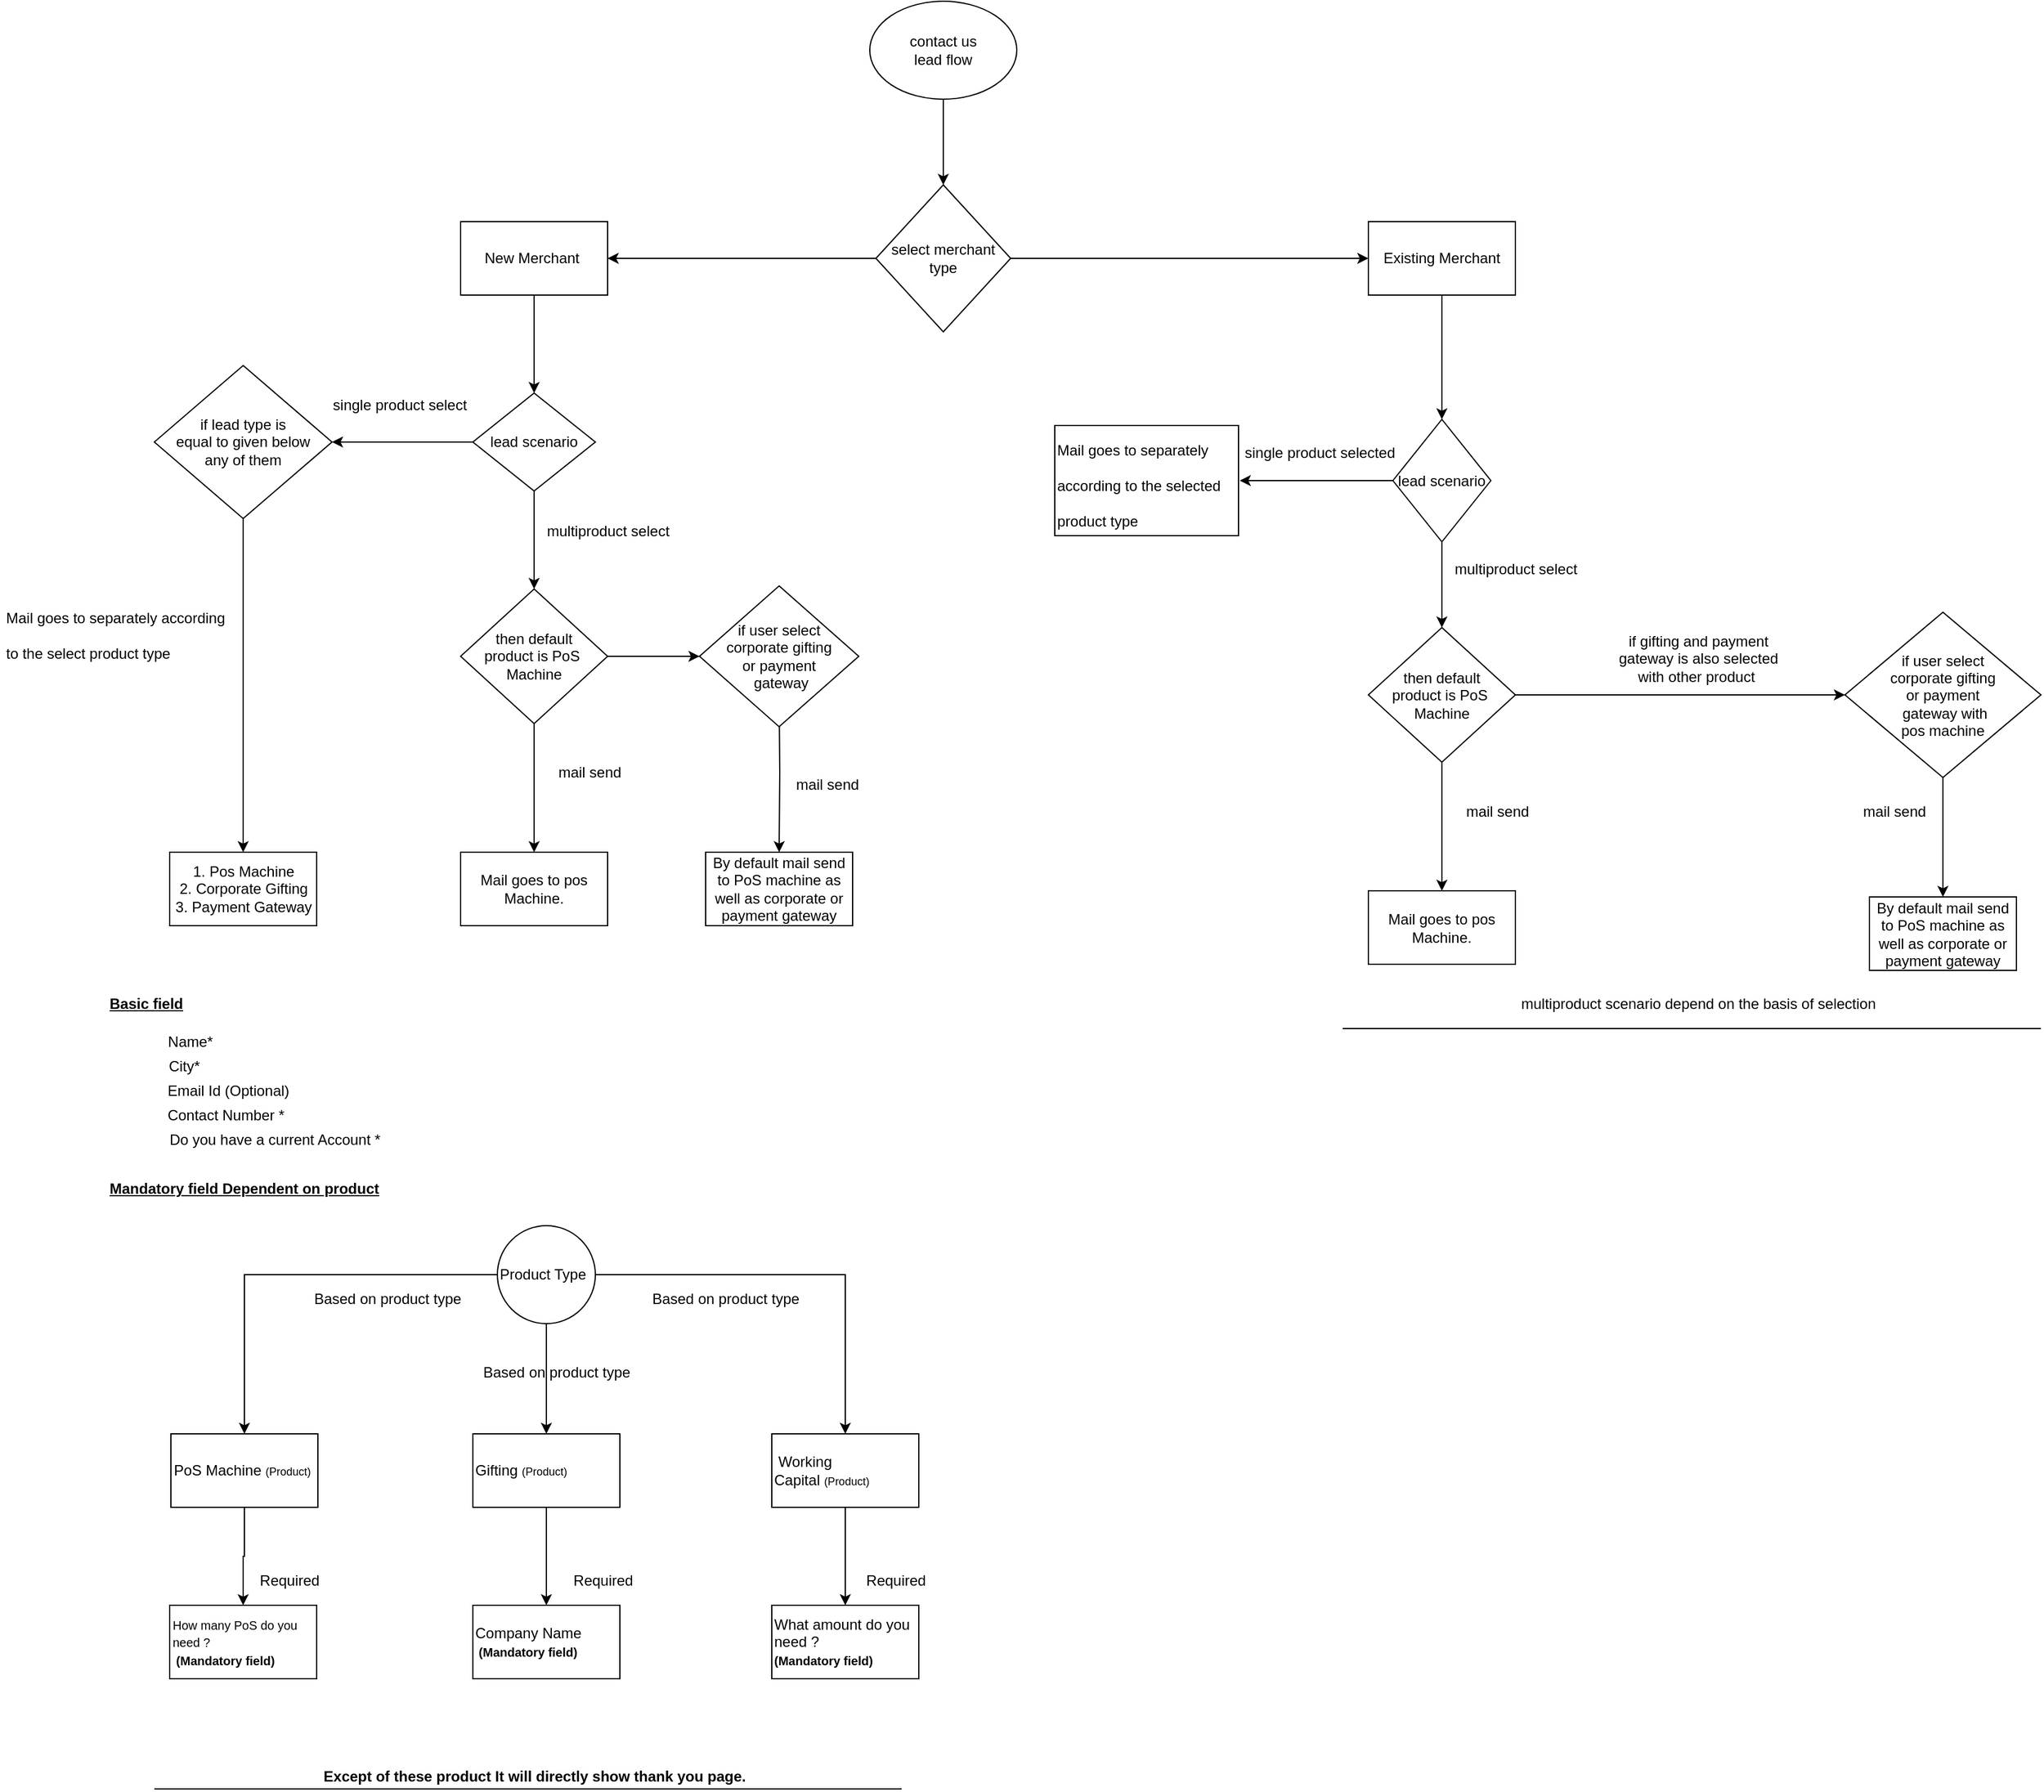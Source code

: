 <mxfile version="14.3.2" type="github">
  <diagram id="h6qlHB6eGpHt7OrfhJ80" name="Page-1">
    <mxGraphModel dx="1550" dy="354" grid="1" gridSize="10" guides="1" tooltips="1" connect="1" arrows="1" fold="1" page="1" pageScale="1" pageWidth="827" pageHeight="1169" math="0" shadow="0">
      <root>
        <mxCell id="0" />
        <mxCell id="1" parent="0" />
        <mxCell id="nfXD6M4uELxz8Kt9sbh2-6" value="" style="edgeStyle=orthogonalEdgeStyle;rounded=0;orthogonalLoop=1;jettySize=auto;html=1;" parent="1" source="nfXD6M4uELxz8Kt9sbh2-2" target="nfXD6M4uELxz8Kt9sbh2-5" edge="1">
          <mxGeometry relative="1" as="geometry" />
        </mxCell>
        <mxCell id="nfXD6M4uELxz8Kt9sbh2-2" value="contact us &lt;br&gt;lead flow" style="ellipse;whiteSpace=wrap;html=1;" parent="1" vertex="1">
          <mxGeometry x="340" y="80" width="120" height="80" as="geometry" />
        </mxCell>
        <mxCell id="nfXD6M4uELxz8Kt9sbh2-8" value="" style="edgeStyle=orthogonalEdgeStyle;rounded=0;orthogonalLoop=1;jettySize=auto;html=1;exitX=0;exitY=0.5;exitDx=0;exitDy=0;" parent="1" source="nfXD6M4uELxz8Kt9sbh2-5" target="nfXD6M4uELxz8Kt9sbh2-7" edge="1">
          <mxGeometry relative="1" as="geometry">
            <mxPoint x="201" y="300" as="sourcePoint" />
          </mxGeometry>
        </mxCell>
        <mxCell id="nfXD6M4uELxz8Kt9sbh2-10" value="" style="edgeStyle=orthogonalEdgeStyle;rounded=0;orthogonalLoop=1;jettySize=auto;html=1;" parent="1" source="nfXD6M4uELxz8Kt9sbh2-5" target="nfXD6M4uELxz8Kt9sbh2-9" edge="1">
          <mxGeometry relative="1" as="geometry" />
        </mxCell>
        <mxCell id="nfXD6M4uELxz8Kt9sbh2-5" value="select merchant type" style="rhombus;whiteSpace=wrap;html=1;" parent="1" vertex="1">
          <mxGeometry x="345" y="230" width="110" height="120" as="geometry" />
        </mxCell>
        <mxCell id="nfXD6M4uELxz8Kt9sbh2-20" value="" style="edgeStyle=orthogonalEdgeStyle;rounded=0;orthogonalLoop=1;jettySize=auto;html=1;" parent="1" source="nfXD6M4uELxz8Kt9sbh2-7" target="nfXD6M4uELxz8Kt9sbh2-19" edge="1">
          <mxGeometry relative="1" as="geometry" />
        </mxCell>
        <mxCell id="nfXD6M4uELxz8Kt9sbh2-7" value="New Merchant&amp;nbsp;" style="whiteSpace=wrap;html=1;" parent="1" vertex="1">
          <mxGeometry x="6" y="260" width="120" height="60" as="geometry" />
        </mxCell>
        <mxCell id="NshhgBDtYLM9EDTRPuQp-56" value="" style="edgeStyle=orthogonalEdgeStyle;rounded=0;orthogonalLoop=1;jettySize=auto;html=1;" parent="1" source="nfXD6M4uELxz8Kt9sbh2-9" target="NshhgBDtYLM9EDTRPuQp-40" edge="1">
          <mxGeometry relative="1" as="geometry" />
        </mxCell>
        <mxCell id="nfXD6M4uELxz8Kt9sbh2-9" value="Existing Merchant" style="whiteSpace=wrap;html=1;" parent="1" vertex="1">
          <mxGeometry x="747" y="260" width="120" height="60" as="geometry" />
        </mxCell>
        <mxCell id="nfXD6M4uELxz8Kt9sbh2-25" value="" style="edgeStyle=orthogonalEdgeStyle;rounded=0;orthogonalLoop=1;jettySize=auto;html=1;" parent="1" source="nfXD6M4uELxz8Kt9sbh2-19" target="nfXD6M4uELxz8Kt9sbh2-24" edge="1">
          <mxGeometry relative="1" as="geometry" />
        </mxCell>
        <mxCell id="nfXD6M4uELxz8Kt9sbh2-34" value="" style="edgeStyle=orthogonalEdgeStyle;rounded=0;orthogonalLoop=1;jettySize=auto;html=1;" parent="1" source="nfXD6M4uELxz8Kt9sbh2-19" target="nfXD6M4uELxz8Kt9sbh2-33" edge="1">
          <mxGeometry relative="1" as="geometry" />
        </mxCell>
        <mxCell id="nfXD6M4uELxz8Kt9sbh2-19" value="lead scenario" style="rhombus;whiteSpace=wrap;html=1;" parent="1" vertex="1">
          <mxGeometry x="16" y="400" width="100" height="80" as="geometry" />
        </mxCell>
        <mxCell id="nfXD6M4uELxz8Kt9sbh2-23" value="single product select" style="text;html=1;align=center;verticalAlign=middle;resizable=0;points=[];autosize=1;" parent="1" vertex="1">
          <mxGeometry x="-104" y="400" width="120" height="20" as="geometry" />
        </mxCell>
        <mxCell id="nfXD6M4uELxz8Kt9sbh2-27" value="" style="edgeStyle=orthogonalEdgeStyle;rounded=0;orthogonalLoop=1;jettySize=auto;html=1;" parent="1" source="nfXD6M4uELxz8Kt9sbh2-24" target="nfXD6M4uELxz8Kt9sbh2-26" edge="1">
          <mxGeometry relative="1" as="geometry" />
        </mxCell>
        <mxCell id="nfXD6M4uELxz8Kt9sbh2-24" value="if lead type is &lt;br&gt;equal to given below &lt;br&gt;any of them" style="rhombus;whiteSpace=wrap;html=1;" parent="1" vertex="1">
          <mxGeometry x="-244" y="377.5" width="145" height="125" as="geometry" />
        </mxCell>
        <mxCell id="nfXD6M4uELxz8Kt9sbh2-26" value="1. Pos Machine&lt;br&gt;2. Corporate Gifting&lt;br&gt;3. Payment Gateway" style="whiteSpace=wrap;html=1;" parent="1" vertex="1">
          <mxGeometry x="-231.5" y="775" width="120" height="60" as="geometry" />
        </mxCell>
        <mxCell id="nfXD6M4uELxz8Kt9sbh2-32" value="&lt;h1&gt;&lt;span style=&quot;font-size: 12px ; font-weight: 400 ; text-align: center&quot;&gt;Mail goes to separately according to the select product type&lt;/span&gt;&lt;br&gt;&lt;/h1&gt;" style="text;html=1;strokeColor=none;fillColor=none;spacing=5;spacingTop=-20;whiteSpace=wrap;overflow=hidden;rounded=0;" parent="1" vertex="1">
          <mxGeometry x="-370" y="560" width="190" height="67.5" as="geometry" />
        </mxCell>
        <mxCell id="nfXD6M4uELxz8Kt9sbh2-37" value="" style="edgeStyle=orthogonalEdgeStyle;rounded=0;orthogonalLoop=1;jettySize=auto;html=1;" parent="1" source="nfXD6M4uELxz8Kt9sbh2-33" target="nfXD6M4uELxz8Kt9sbh2-36" edge="1">
          <mxGeometry relative="1" as="geometry" />
        </mxCell>
        <mxCell id="nfXD6M4uELxz8Kt9sbh2-39" value="" style="edgeStyle=orthogonalEdgeStyle;rounded=0;orthogonalLoop=1;jettySize=auto;html=1;entryX=0;entryY=0.5;entryDx=0;entryDy=0;" parent="1" source="nfXD6M4uELxz8Kt9sbh2-33" target="nfXD6M4uELxz8Kt9sbh2-44" edge="1">
          <mxGeometry relative="1" as="geometry">
            <mxPoint x="206" y="615" as="targetPoint" />
          </mxGeometry>
        </mxCell>
        <mxCell id="nfXD6M4uELxz8Kt9sbh2-33" value="then default&lt;br&gt;product is PoS&amp;nbsp;&lt;br&gt;Machine" style="rhombus;whiteSpace=wrap;html=1;" parent="1" vertex="1">
          <mxGeometry x="6" y="560" width="120" height="110" as="geometry" />
        </mxCell>
        <mxCell id="nfXD6M4uELxz8Kt9sbh2-35" value="multiproduct select" style="text;html=1;align=center;verticalAlign=middle;resizable=0;points=[];autosize=1;" parent="1" vertex="1">
          <mxGeometry x="66" y="502.5" width="120" height="20" as="geometry" />
        </mxCell>
        <mxCell id="nfXD6M4uELxz8Kt9sbh2-36" value="Mail goes to pos Machine." style="whiteSpace=wrap;html=1;" parent="1" vertex="1">
          <mxGeometry x="6" y="775" width="120" height="60" as="geometry" />
        </mxCell>
        <mxCell id="nfXD6M4uELxz8Kt9sbh2-43" value="" style="edgeStyle=orthogonalEdgeStyle;rounded=0;orthogonalLoop=1;jettySize=auto;html=1;" parent="1" target="nfXD6M4uELxz8Kt9sbh2-42" edge="1">
          <mxGeometry relative="1" as="geometry">
            <mxPoint x="266" y="645" as="sourcePoint" />
          </mxGeometry>
        </mxCell>
        <mxCell id="nfXD6M4uELxz8Kt9sbh2-42" value="By default mail send to PoS machine as well as corporate or payment gateway" style="whiteSpace=wrap;html=1;" parent="1" vertex="1">
          <mxGeometry x="206" y="775" width="120" height="60" as="geometry" />
        </mxCell>
        <mxCell id="nfXD6M4uELxz8Kt9sbh2-44" value="&lt;span&gt;if user select &lt;br&gt;corporate gifting &lt;br&gt;or payment&lt;br&gt;&amp;nbsp;gateway&lt;/span&gt;" style="rhombus;whiteSpace=wrap;html=1;" parent="1" vertex="1">
          <mxGeometry x="201" y="557.5" width="130" height="115" as="geometry" />
        </mxCell>
        <mxCell id="nfXD6M4uELxz8Kt9sbh2-45" value="mail send" style="text;html=1;align=center;verticalAlign=middle;resizable=0;points=[];autosize=1;" parent="1" vertex="1">
          <mxGeometry x="76" y="700" width="70" height="20" as="geometry" />
        </mxCell>
        <mxCell id="nfXD6M4uELxz8Kt9sbh2-46" value="mail send" style="text;html=1;align=center;verticalAlign=middle;resizable=0;points=[];autosize=1;" parent="1" vertex="1">
          <mxGeometry x="270" y="710" width="70" height="20" as="geometry" />
        </mxCell>
        <mxCell id="NshhgBDtYLM9EDTRPuQp-38" value="" style="edgeStyle=orthogonalEdgeStyle;rounded=0;orthogonalLoop=1;jettySize=auto;html=1;" parent="1" source="NshhgBDtYLM9EDTRPuQp-40" edge="1">
          <mxGeometry relative="1" as="geometry">
            <mxPoint x="642" y="471.5" as="targetPoint" />
          </mxGeometry>
        </mxCell>
        <mxCell id="NshhgBDtYLM9EDTRPuQp-39" value="" style="edgeStyle=orthogonalEdgeStyle;rounded=0;orthogonalLoop=1;jettySize=auto;html=1;" parent="1" source="NshhgBDtYLM9EDTRPuQp-40" target="NshhgBDtYLM9EDTRPuQp-48" edge="1">
          <mxGeometry relative="1" as="geometry" />
        </mxCell>
        <mxCell id="NshhgBDtYLM9EDTRPuQp-40" value="lead scenario" style="rhombus;whiteSpace=wrap;html=1;direction=south;" parent="1" vertex="1">
          <mxGeometry x="767" y="421.5" width="80" height="100" as="geometry" />
        </mxCell>
        <mxCell id="NshhgBDtYLM9EDTRPuQp-41" value="single product selected" style="text;html=1;align=center;verticalAlign=middle;resizable=0;points=[];autosize=1;" parent="1" vertex="1">
          <mxGeometry x="637" y="439" width="140" height="20" as="geometry" />
        </mxCell>
        <mxCell id="NshhgBDtYLM9EDTRPuQp-44" value="&lt;h1&gt;&lt;span style=&quot;font-size: 12px ; font-weight: 400 ; line-height: 90%&quot;&gt;Mail goes to separately according to the selected product type&lt;/span&gt;&lt;/h1&gt;" style="whiteSpace=wrap;html=1;align=left;" parent="1" vertex="1">
          <mxGeometry x="491" y="426.5" width="150" height="90" as="geometry" />
        </mxCell>
        <mxCell id="NshhgBDtYLM9EDTRPuQp-46" value="" style="edgeStyle=orthogonalEdgeStyle;rounded=0;orthogonalLoop=1;jettySize=auto;html=1;" parent="1" source="NshhgBDtYLM9EDTRPuQp-48" target="NshhgBDtYLM9EDTRPuQp-50" edge="1">
          <mxGeometry relative="1" as="geometry" />
        </mxCell>
        <mxCell id="NshhgBDtYLM9EDTRPuQp-47" value="" style="edgeStyle=orthogonalEdgeStyle;rounded=0;orthogonalLoop=1;jettySize=auto;html=1;entryX=0;entryY=0.5;entryDx=0;entryDy=0;" parent="1" source="NshhgBDtYLM9EDTRPuQp-48" target="NshhgBDtYLM9EDTRPuQp-53" edge="1">
          <mxGeometry relative="1" as="geometry">
            <mxPoint x="947" y="646.5" as="targetPoint" />
          </mxGeometry>
        </mxCell>
        <mxCell id="NshhgBDtYLM9EDTRPuQp-48" value="then default&lt;br&gt;product is PoS&amp;nbsp;&lt;br&gt;Machine" style="rhombus;whiteSpace=wrap;html=1;" parent="1" vertex="1">
          <mxGeometry x="747" y="591.5" width="120" height="110" as="geometry" />
        </mxCell>
        <mxCell id="NshhgBDtYLM9EDTRPuQp-49" value="multiproduct select" style="text;html=1;align=center;verticalAlign=middle;resizable=0;points=[];autosize=1;" parent="1" vertex="1">
          <mxGeometry x="807" y="534" width="120" height="20" as="geometry" />
        </mxCell>
        <mxCell id="NshhgBDtYLM9EDTRPuQp-50" value="Mail goes to pos Machine." style="whiteSpace=wrap;html=1;" parent="1" vertex="1">
          <mxGeometry x="747" y="806.5" width="120" height="60" as="geometry" />
        </mxCell>
        <mxCell id="J4l6CzO9O-Jok7KTFXxV-3" value="" style="edgeStyle=orthogonalEdgeStyle;rounded=0;orthogonalLoop=1;jettySize=auto;html=1;" parent="1" source="NshhgBDtYLM9EDTRPuQp-53" target="J4l6CzO9O-Jok7KTFXxV-2" edge="1">
          <mxGeometry relative="1" as="geometry" />
        </mxCell>
        <mxCell id="NshhgBDtYLM9EDTRPuQp-53" value="&lt;span&gt;if user select &lt;br&gt;corporate gifting &lt;br&gt;or payment&lt;br&gt;&amp;nbsp;gateway with&lt;br&gt;pos machine&lt;br&gt;&lt;/span&gt;" style="rhombus;whiteSpace=wrap;html=1;" parent="1" vertex="1">
          <mxGeometry x="1136" y="579" width="160" height="135" as="geometry" />
        </mxCell>
        <mxCell id="NshhgBDtYLM9EDTRPuQp-54" value="mail send" style="text;html=1;align=center;verticalAlign=middle;resizable=0;points=[];autosize=1;" parent="1" vertex="1">
          <mxGeometry x="817" y="731.5" width="70" height="20" as="geometry" />
        </mxCell>
        <mxCell id="NshhgBDtYLM9EDTRPuQp-55" value="mail send" style="text;html=1;align=center;verticalAlign=middle;resizable=0;points=[];autosize=1;" parent="1" vertex="1">
          <mxGeometry x="1141" y="731.5" width="70" height="20" as="geometry" />
        </mxCell>
        <mxCell id="J4l6CzO9O-Jok7KTFXxV-1" value="if gifting and payment &lt;br&gt;gateway is also selected &lt;br&gt;with other product&amp;nbsp;" style="text;html=1;align=center;verticalAlign=middle;resizable=0;points=[];autosize=1;" parent="1" vertex="1">
          <mxGeometry x="941" y="591.5" width="150" height="50" as="geometry" />
        </mxCell>
        <mxCell id="J4l6CzO9O-Jok7KTFXxV-2" value="&lt;span&gt;By default mail send to PoS machine as well as corporate or payment gateway&lt;/span&gt;" style="whiteSpace=wrap;html=1;" parent="1" vertex="1">
          <mxGeometry x="1156" y="811.5" width="120" height="60" as="geometry" />
        </mxCell>
        <mxCell id="J4l6CzO9O-Jok7KTFXxV-4" value="" style="endArrow=none;html=1;" parent="1" edge="1">
          <mxGeometry width="50" height="50" relative="1" as="geometry">
            <mxPoint x="726" y="919" as="sourcePoint" />
            <mxPoint x="1296" y="919" as="targetPoint" />
            <Array as="points">
              <mxPoint x="976" y="919" />
            </Array>
          </mxGeometry>
        </mxCell>
        <mxCell id="J4l6CzO9O-Jok7KTFXxV-5" value="multiproduct scenario depend on the basis of selection" style="text;html=1;align=center;verticalAlign=middle;resizable=0;points=[];autosize=1;" parent="1" vertex="1">
          <mxGeometry x="861" y="889" width="310" height="20" as="geometry" />
        </mxCell>
        <mxCell id="Cr1LwezMeJL9pVuXOqMD-1" value="City*" style="text;html=1;align=center;verticalAlign=middle;resizable=0;points=[];autosize=1;labelPosition=center;verticalLabelPosition=middle;" vertex="1" parent="1">
          <mxGeometry x="-240" y="940" width="40" height="20" as="geometry" />
        </mxCell>
        <mxCell id="Cr1LwezMeJL9pVuXOqMD-2" value="Name*" style="text;html=1;align=center;verticalAlign=middle;resizable=0;points=[];autosize=1;labelPosition=center;verticalLabelPosition=middle;" vertex="1" parent="1">
          <mxGeometry x="-240" y="920" width="50" height="20" as="geometry" />
        </mxCell>
        <mxCell id="Cr1LwezMeJL9pVuXOqMD-3" value="Email Id (Optional)" style="text;html=1;align=center;verticalAlign=middle;resizable=0;points=[];autosize=1;labelPosition=center;verticalLabelPosition=middle;" vertex="1" parent="1">
          <mxGeometry x="-239" y="960" width="110" height="20" as="geometry" />
        </mxCell>
        <mxCell id="Cr1LwezMeJL9pVuXOqMD-4" value="Contact Number *" style="text;html=1;align=center;verticalAlign=middle;resizable=0;points=[];autosize=1;labelPosition=center;verticalLabelPosition=middle;" vertex="1" parent="1">
          <mxGeometry x="-241" y="980" width="110" height="20" as="geometry" />
        </mxCell>
        <mxCell id="Cr1LwezMeJL9pVuXOqMD-5" value="Do you have a current Account *" style="text;html=1;align=center;verticalAlign=middle;resizable=0;points=[];autosize=1;labelPosition=center;verticalLabelPosition=middle;" vertex="1" parent="1">
          <mxGeometry x="-241" y="1000" width="190" height="20" as="geometry" />
        </mxCell>
        <mxCell id="Cr1LwezMeJL9pVuXOqMD-6" value="&lt;b&gt;Basic field&lt;/b&gt;" style="text;html=1;align=center;verticalAlign=middle;resizable=0;points=[];autosize=1;fontStyle=4" vertex="1" parent="1">
          <mxGeometry x="-291.5" y="889" width="80" height="20" as="geometry" />
        </mxCell>
        <mxCell id="Cr1LwezMeJL9pVuXOqMD-7" value="&lt;b&gt;Mandatory field Dependent on product&lt;/b&gt;" style="text;html=1;align=center;verticalAlign=middle;resizable=0;points=[];autosize=1;fontStyle=4" vertex="1" parent="1">
          <mxGeometry x="-291.5" y="1040" width="240" height="20" as="geometry" />
        </mxCell>
        <mxCell id="Cr1LwezMeJL9pVuXOqMD-14" value="" style="edgeStyle=orthogonalEdgeStyle;rounded=0;orthogonalLoop=1;jettySize=auto;html=1;" edge="1" parent="1" source="Cr1LwezMeJL9pVuXOqMD-12" target="Cr1LwezMeJL9pVuXOqMD-13">
          <mxGeometry relative="1" as="geometry" />
        </mxCell>
        <mxCell id="Cr1LwezMeJL9pVuXOqMD-16" value="" style="edgeStyle=orthogonalEdgeStyle;rounded=0;orthogonalLoop=1;jettySize=auto;html=1;" edge="1" parent="1" source="Cr1LwezMeJL9pVuXOqMD-12" target="Cr1LwezMeJL9pVuXOqMD-15">
          <mxGeometry relative="1" as="geometry" />
        </mxCell>
        <mxCell id="Cr1LwezMeJL9pVuXOqMD-18" value="" style="edgeStyle=orthogonalEdgeStyle;rounded=0;orthogonalLoop=1;jettySize=auto;html=1;" edge="1" parent="1" source="Cr1LwezMeJL9pVuXOqMD-12" target="Cr1LwezMeJL9pVuXOqMD-17">
          <mxGeometry relative="1" as="geometry" />
        </mxCell>
        <mxCell id="Cr1LwezMeJL9pVuXOqMD-12" value="Product Type" style="ellipse;whiteSpace=wrap;html=1;aspect=fixed;align=left;" vertex="1" parent="1">
          <mxGeometry x="36" y="1080" width="80" height="80" as="geometry" />
        </mxCell>
        <mxCell id="Cr1LwezMeJL9pVuXOqMD-30" value="" style="edgeStyle=orthogonalEdgeStyle;rounded=0;orthogonalLoop=1;jettySize=auto;html=1;entryX=0.5;entryY=0;entryDx=0;entryDy=0;" edge="1" parent="1" source="Cr1LwezMeJL9pVuXOqMD-13" target="Cr1LwezMeJL9pVuXOqMD-19">
          <mxGeometry relative="1" as="geometry" />
        </mxCell>
        <mxCell id="Cr1LwezMeJL9pVuXOqMD-13" value="PoS Machine &lt;font style=&quot;font-size: 9px&quot;&gt;(Product)&lt;/font&gt;" style="whiteSpace=wrap;html=1;align=left;" vertex="1" parent="1">
          <mxGeometry x="-230.5" y="1250" width="120" height="60" as="geometry" />
        </mxCell>
        <mxCell id="Cr1LwezMeJL9pVuXOqMD-23" value="" style="edgeStyle=orthogonalEdgeStyle;rounded=0;orthogonalLoop=1;jettySize=auto;html=1;" edge="1" parent="1" source="Cr1LwezMeJL9pVuXOqMD-15" target="Cr1LwezMeJL9pVuXOqMD-22">
          <mxGeometry relative="1" as="geometry" />
        </mxCell>
        <mxCell id="Cr1LwezMeJL9pVuXOqMD-15" value="Gifting&amp;nbsp;&lt;span style=&quot;font-size: 9px&quot;&gt;(Product)&lt;/span&gt;" style="whiteSpace=wrap;html=1;align=left;" vertex="1" parent="1">
          <mxGeometry x="16" y="1250" width="120" height="60" as="geometry" />
        </mxCell>
        <mxCell id="Cr1LwezMeJL9pVuXOqMD-26" value="" style="edgeStyle=orthogonalEdgeStyle;rounded=0;orthogonalLoop=1;jettySize=auto;html=1;" edge="1" parent="1" source="Cr1LwezMeJL9pVuXOqMD-17" target="Cr1LwezMeJL9pVuXOqMD-25">
          <mxGeometry relative="1" as="geometry" />
        </mxCell>
        <mxCell id="Cr1LwezMeJL9pVuXOqMD-17" value="&amp;nbsp;Working Capital&amp;nbsp;&lt;span style=&quot;font-size: 9px&quot;&gt;(Product)&lt;/span&gt;" style="whiteSpace=wrap;html=1;align=left;" vertex="1" parent="1">
          <mxGeometry x="260" y="1250" width="120" height="60" as="geometry" />
        </mxCell>
        <mxCell id="Cr1LwezMeJL9pVuXOqMD-19" value="&lt;span style=&quot;text-align: center ; font-size: 10px&quot;&gt;How many PoS do you need ?&lt;br&gt;&amp;nbsp;&lt;b&gt;&lt;font style=&quot;font-size: 10px&quot;&gt;(Mandatory field)&lt;/font&gt;&lt;/b&gt;&lt;/span&gt;" style="whiteSpace=wrap;html=1;align=left;" vertex="1" parent="1">
          <mxGeometry x="-231.5" y="1390" width="120" height="60" as="geometry" />
        </mxCell>
        <mxCell id="Cr1LwezMeJL9pVuXOqMD-21" value="Required" style="text;html=1;align=center;verticalAlign=middle;resizable=0;points=[];autosize=1;" vertex="1" parent="1">
          <mxGeometry x="-164" y="1360" width="60" height="20" as="geometry" />
        </mxCell>
        <mxCell id="Cr1LwezMeJL9pVuXOqMD-22" value="&lt;span style=&quot;text-align: center&quot;&gt;Company Name&lt;br&gt;&lt;/span&gt;&lt;span style=&quot;font-size: 10px ; text-align: center&quot;&gt;&amp;nbsp;&lt;/span&gt;&lt;b style=&quot;font-size: 10px ; text-align: center&quot;&gt;(Mandatory field)&lt;/b&gt;&lt;span style=&quot;text-align: center&quot;&gt;&lt;br&gt;&lt;/span&gt;" style="whiteSpace=wrap;html=1;align=left;" vertex="1" parent="1">
          <mxGeometry x="16" y="1390" width="120" height="60" as="geometry" />
        </mxCell>
        <mxCell id="Cr1LwezMeJL9pVuXOqMD-24" value="Required" style="text;html=1;align=center;verticalAlign=middle;resizable=0;points=[];autosize=1;" vertex="1" parent="1">
          <mxGeometry x="92" y="1360" width="60" height="20" as="geometry" />
        </mxCell>
        <mxCell id="Cr1LwezMeJL9pVuXOqMD-25" value="&lt;span style=&quot;text-align: center&quot;&gt;What amount do you need ?&amp;nbsp;&lt;/span&gt;&lt;span style=&quot;font-size: 10px ; text-align: center&quot;&gt;&amp;nbsp;&lt;br&gt;&lt;/span&gt;&lt;b style=&quot;font-size: 10px ; text-align: center&quot;&gt;(Mandatory field)&lt;/b&gt;" style="whiteSpace=wrap;html=1;align=left;" vertex="1" parent="1">
          <mxGeometry x="260" y="1390" width="120" height="60" as="geometry" />
        </mxCell>
        <mxCell id="Cr1LwezMeJL9pVuXOqMD-27" value="Required" style="text;html=1;align=center;verticalAlign=middle;resizable=0;points=[];autosize=1;" vertex="1" parent="1">
          <mxGeometry x="331" y="1360" width="60" height="20" as="geometry" />
        </mxCell>
        <mxCell id="Cr1LwezMeJL9pVuXOqMD-28" value="Except of these product It will directly show thank you page." style="text;html=1;align=center;verticalAlign=middle;resizable=0;points=[];autosize=1;fontStyle=1" vertex="1" parent="1">
          <mxGeometry x="-114" y="1520" width="360" height="20" as="geometry" />
        </mxCell>
        <mxCell id="Cr1LwezMeJL9pVuXOqMD-29" value="" style="endArrow=none;html=1;" edge="1" parent="1">
          <mxGeometry width="50" height="50" relative="1" as="geometry">
            <mxPoint x="-244" y="1540" as="sourcePoint" />
            <mxPoint x="366" y="1540" as="targetPoint" />
          </mxGeometry>
        </mxCell>
        <mxCell id="Cr1LwezMeJL9pVuXOqMD-31" value="Based on product type" style="text;html=1;align=center;verticalAlign=middle;resizable=0;points=[];autosize=1;" vertex="1" parent="1">
          <mxGeometry x="-124" y="1130" width="140" height="20" as="geometry" />
        </mxCell>
        <mxCell id="Cr1LwezMeJL9pVuXOqMD-32" value="Based on product type" style="text;html=1;align=center;verticalAlign=middle;resizable=0;points=[];autosize=1;" vertex="1" parent="1">
          <mxGeometry x="152" y="1130" width="140" height="20" as="geometry" />
        </mxCell>
        <mxCell id="Cr1LwezMeJL9pVuXOqMD-33" value="Based on product type" style="text;html=1;align=center;verticalAlign=middle;resizable=0;points=[];autosize=1;" vertex="1" parent="1">
          <mxGeometry x="14" y="1190" width="140" height="20" as="geometry" />
        </mxCell>
      </root>
    </mxGraphModel>
  </diagram>
</mxfile>
